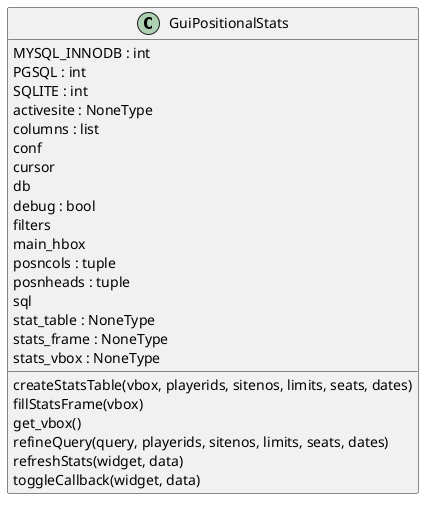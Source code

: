 @startuml classes
set namespaceSeparator none
class "GuiPositionalStats" as GuiPositionalStats.GuiPositionalStats {
  MYSQL_INNODB : int
  PGSQL : int
  SQLITE : int
  activesite : NoneType
  columns : list
  conf
  cursor
  db
  debug : bool
  filters
  main_hbox
  posncols : tuple
  posnheads : tuple
  sql
  stat_table : NoneType
  stats_frame : NoneType
  stats_vbox : NoneType
  createStatsTable(vbox, playerids, sitenos, limits, seats, dates)
  fillStatsFrame(vbox)
  get_vbox()
  refineQuery(query, playerids, sitenos, limits, seats, dates)
  refreshStats(widget, data)
  toggleCallback(widget, data)
}
@enduml
